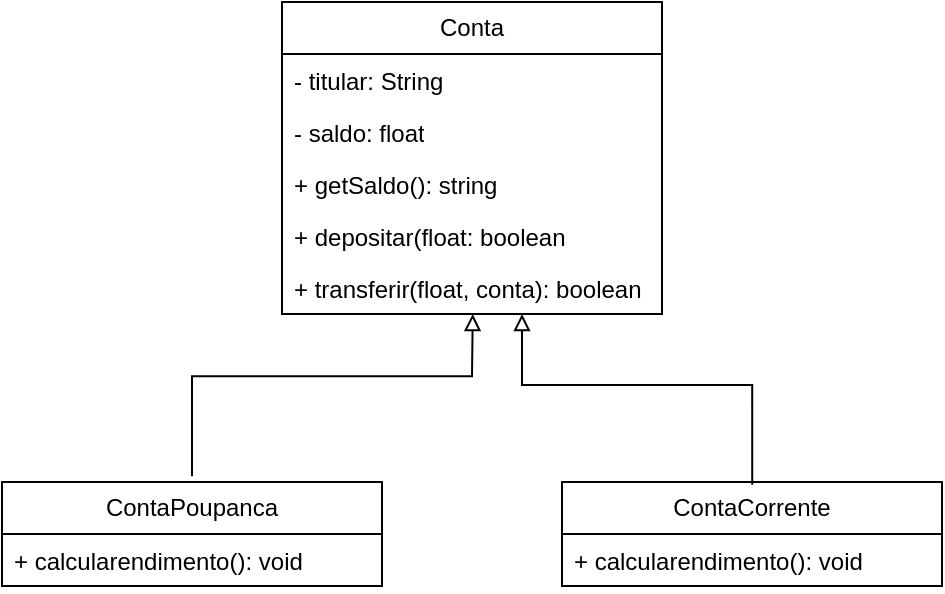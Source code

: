 <mxfile>
    <diagram id="XRPKi54WN2HUL4Ffsj3W" name="Page-1">
        <mxGraphModel dx="472" dy="583" grid="1" gridSize="10" guides="1" tooltips="1" connect="1" arrows="1" fold="1" page="1" pageScale="1" pageWidth="850" pageHeight="1100" math="0" shadow="0">
            <root>
                <mxCell id="0"/>
                <mxCell id="1" parent="0"/>
                <mxCell id="32" value="Conta" style="swimlane;fontStyle=0;childLayout=stackLayout;horizontal=1;startSize=26;fillColor=none;horizontalStack=0;resizeParent=1;resizeParentMax=0;resizeLast=0;collapsible=1;marginBottom=0;whiteSpace=wrap;html=1;" vertex="1" parent="1">
                    <mxGeometry x="190" y="490" width="190" height="156" as="geometry"/>
                </mxCell>
                <mxCell id="33" value="- titular: String" style="text;strokeColor=none;fillColor=none;align=left;verticalAlign=top;spacingLeft=4;spacingRight=4;overflow=hidden;rotatable=0;points=[[0,0.5],[1,0.5]];portConstraint=eastwest;whiteSpace=wrap;html=1;" vertex="1" parent="32">
                    <mxGeometry y="26" width="190" height="26" as="geometry"/>
                </mxCell>
                <mxCell id="34" value="- saldo: float" style="text;strokeColor=none;fillColor=none;align=left;verticalAlign=top;spacingLeft=4;spacingRight=4;overflow=hidden;rotatable=0;points=[[0,0.5],[1,0.5]];portConstraint=eastwest;whiteSpace=wrap;html=1;" vertex="1" parent="32">
                    <mxGeometry y="52" width="190" height="26" as="geometry"/>
                </mxCell>
                <mxCell id="35" value="+ getSaldo(): string" style="text;strokeColor=none;fillColor=none;align=left;verticalAlign=top;spacingLeft=4;spacingRight=4;overflow=hidden;rotatable=0;points=[[0,0.5],[1,0.5]];portConstraint=eastwest;whiteSpace=wrap;html=1;" vertex="1" parent="32">
                    <mxGeometry y="78" width="190" height="26" as="geometry"/>
                </mxCell>
                <mxCell id="37" value="+ depositar(float: boolean" style="text;strokeColor=none;fillColor=none;align=left;verticalAlign=top;spacingLeft=4;spacingRight=4;overflow=hidden;rotatable=0;points=[[0,0.5],[1,0.5]];portConstraint=eastwest;whiteSpace=wrap;html=1;" vertex="1" parent="32">
                    <mxGeometry y="104" width="190" height="26" as="geometry"/>
                </mxCell>
                <mxCell id="38" value="+ transferir(float, conta): boolean" style="text;strokeColor=none;fillColor=none;align=left;verticalAlign=top;spacingLeft=4;spacingRight=4;overflow=hidden;rotatable=0;points=[[0,0.5],[1,0.5]];portConstraint=eastwest;whiteSpace=wrap;html=1;" vertex="1" parent="32">
                    <mxGeometry y="130" width="190" height="26" as="geometry"/>
                </mxCell>
                <mxCell id="39" value="ContaPoupanca" style="swimlane;fontStyle=0;childLayout=stackLayout;horizontal=1;startSize=26;fillColor=none;horizontalStack=0;resizeParent=1;resizeParentMax=0;resizeLast=0;collapsible=1;marginBottom=0;whiteSpace=wrap;html=1;" vertex="1" parent="1">
                    <mxGeometry x="50" y="730" width="190" height="52" as="geometry">
                        <mxRectangle x="190" y="680" width="130" height="30" as="alternateBounds"/>
                    </mxGeometry>
                </mxCell>
                <mxCell id="40" value="+ calcularendimento(): void" style="text;strokeColor=none;fillColor=none;align=left;verticalAlign=top;spacingLeft=4;spacingRight=4;overflow=hidden;rotatable=0;points=[[0,0.5],[1,0.5]];portConstraint=eastwest;whiteSpace=wrap;html=1;" vertex="1" parent="39">
                    <mxGeometry y="26" width="190" height="26" as="geometry"/>
                </mxCell>
                <mxCell id="49" style="edgeStyle=none;html=1;entryX=0.502;entryY=1.109;entryDx=0;entryDy=0;entryPerimeter=0;rounded=0;curved=0;endArrow=block;endFill=0;" edge="1" parent="1">
                    <mxGeometry relative="1" as="geometry">
                        <mxPoint x="145" y="727.17" as="sourcePoint"/>
                        <mxPoint x="285.38" y="646.004" as="targetPoint"/>
                        <Array as="points">
                            <mxPoint x="145" y="677.17"/>
                            <mxPoint x="285" y="677.17"/>
                        </Array>
                    </mxGeometry>
                </mxCell>
                <mxCell id="61" style="edgeStyle=orthogonalEdgeStyle;html=1;exitX=0.5;exitY=0;exitDx=0;exitDy=0;entryX=0.631;entryY=0.945;entryDx=0;entryDy=0;entryPerimeter=0;rounded=0;curved=0;endArrow=block;endFill=0;" edge="1" parent="1">
                    <mxGeometry relative="1" as="geometry">
                        <mxPoint x="310.0" y="646" as="targetPoint"/>
                        <mxPoint x="425.11" y="731.43" as="sourcePoint"/>
                        <Array as="points">
                            <mxPoint x="425.11" y="681.43"/>
                            <mxPoint x="310.11" y="681.43"/>
                        </Array>
                    </mxGeometry>
                </mxCell>
                <mxCell id="50" value="ContaCorrente" style="swimlane;fontStyle=0;childLayout=stackLayout;horizontal=1;startSize=26;fillColor=none;horizontalStack=0;resizeParent=1;resizeParentMax=0;resizeLast=0;collapsible=1;marginBottom=0;whiteSpace=wrap;html=1;strokeColor=default;" vertex="1" parent="1">
                    <mxGeometry x="330" y="730" width="190" height="52" as="geometry">
                        <mxRectangle x="190" y="680" width="130" height="30" as="alternateBounds"/>
                    </mxGeometry>
                </mxCell>
                <mxCell id="51" value="+ calcularendimento(): void" style="text;strokeColor=none;fillColor=none;align=left;verticalAlign=top;spacingLeft=4;spacingRight=4;overflow=hidden;rotatable=0;points=[[0,0.5],[1,0.5]];portConstraint=eastwest;whiteSpace=wrap;html=1;" vertex="1" parent="50">
                    <mxGeometry y="26" width="190" height="26" as="geometry"/>
                </mxCell>
            </root>
        </mxGraphModel>
    </diagram>
</mxfile>